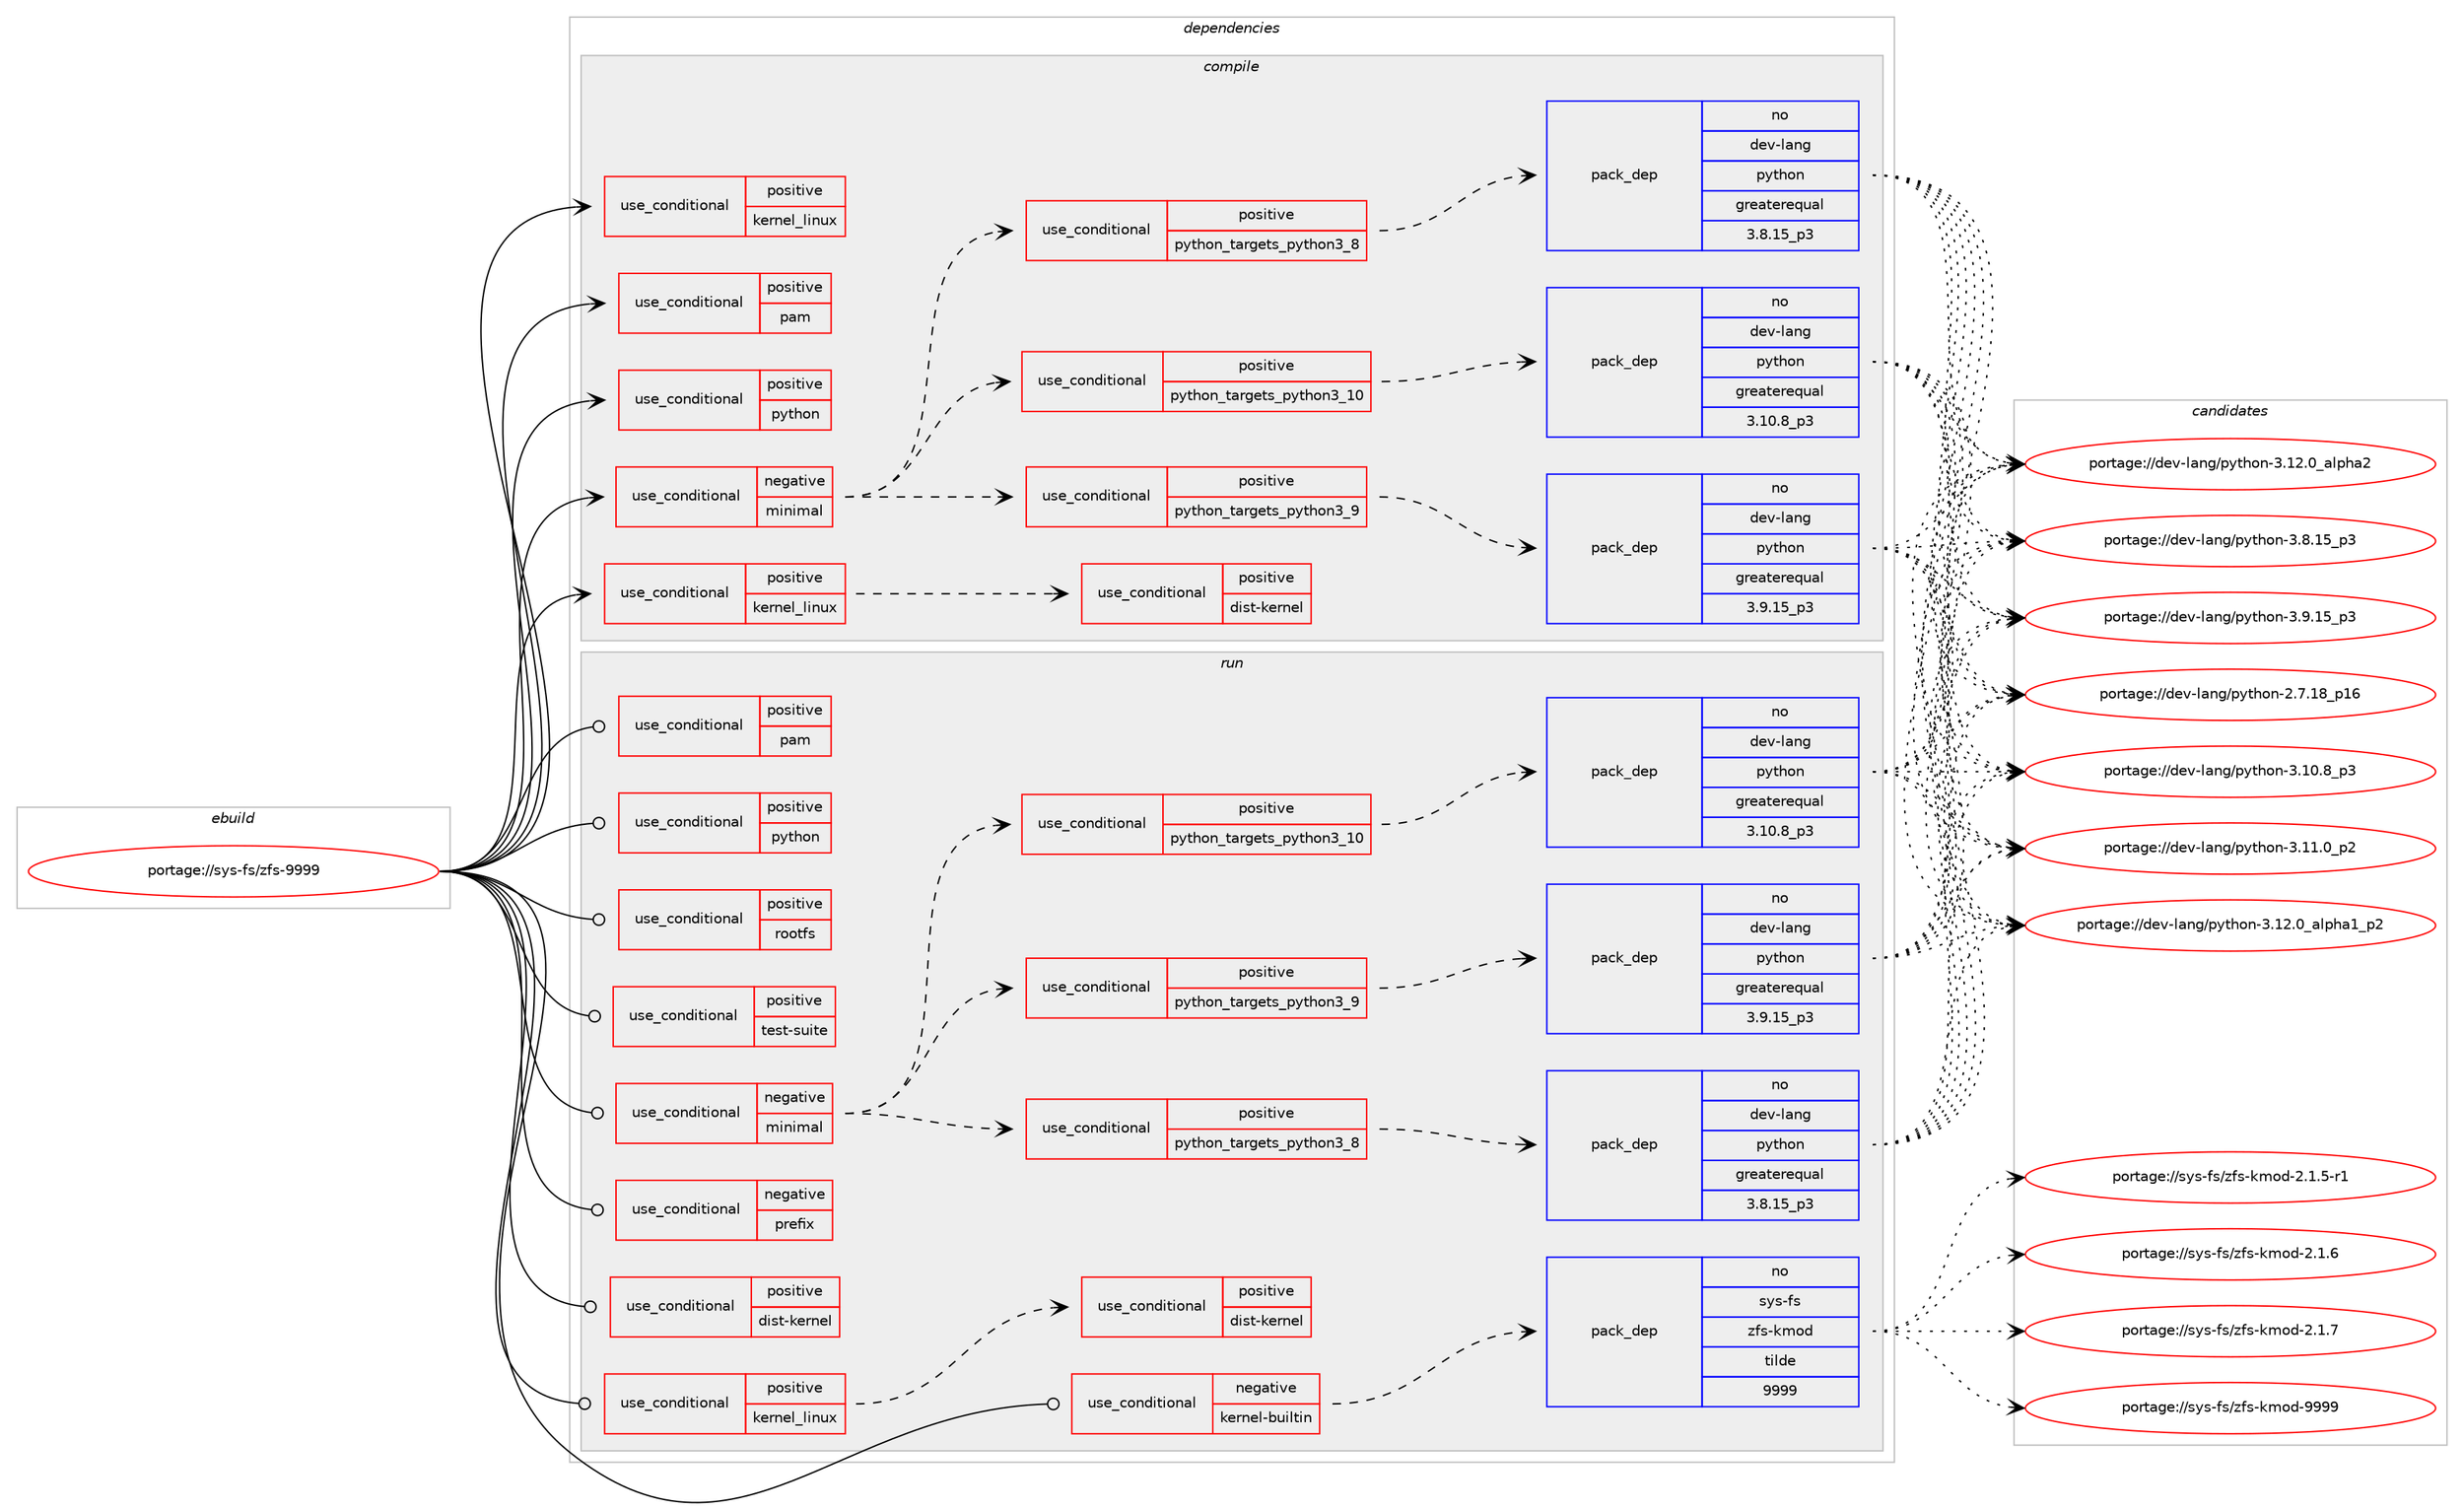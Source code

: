 digraph prolog {

# *************
# Graph options
# *************

newrank=true;
concentrate=true;
compound=true;
graph [rankdir=LR,fontname=Helvetica,fontsize=10,ranksep=1.5];#, ranksep=2.5, nodesep=0.2];
edge  [arrowhead=vee];
node  [fontname=Helvetica,fontsize=10];

# **********
# The ebuild
# **********

subgraph cluster_leftcol {
color=gray;
rank=same;
label=<<i>ebuild</i>>;
id [label="portage://sys-fs/zfs-9999", color=red, width=4, href="../sys-fs/zfs-9999.svg"];
}

# ****************
# The dependencies
# ****************

subgraph cluster_midcol {
color=gray;
label=<<i>dependencies</i>>;
subgraph cluster_compile {
fillcolor="#eeeeee";
style=filled;
label=<<i>compile</i>>;
subgraph cond1176 {
dependency2680 [label=<<TABLE BORDER="0" CELLBORDER="1" CELLSPACING="0" CELLPADDING="4"><TR><TD ROWSPAN="3" CELLPADDING="10">use_conditional</TD></TR><TR><TD>negative</TD></TR><TR><TD>minimal</TD></TR></TABLE>>, shape=none, color=red];
subgraph cond1177 {
dependency2681 [label=<<TABLE BORDER="0" CELLBORDER="1" CELLSPACING="0" CELLPADDING="4"><TR><TD ROWSPAN="3" CELLPADDING="10">use_conditional</TD></TR><TR><TD>positive</TD></TR><TR><TD>python_targets_python3_8</TD></TR></TABLE>>, shape=none, color=red];
subgraph pack1485 {
dependency2682 [label=<<TABLE BORDER="0" CELLBORDER="1" CELLSPACING="0" CELLPADDING="4" WIDTH="220"><TR><TD ROWSPAN="6" CELLPADDING="30">pack_dep</TD></TR><TR><TD WIDTH="110">no</TD></TR><TR><TD>dev-lang</TD></TR><TR><TD>python</TD></TR><TR><TD>greaterequal</TD></TR><TR><TD>3.8.15_p3</TD></TR></TABLE>>, shape=none, color=blue];
}
dependency2681:e -> dependency2682:w [weight=20,style="dashed",arrowhead="vee"];
}
dependency2680:e -> dependency2681:w [weight=20,style="dashed",arrowhead="vee"];
subgraph cond1178 {
dependency2683 [label=<<TABLE BORDER="0" CELLBORDER="1" CELLSPACING="0" CELLPADDING="4"><TR><TD ROWSPAN="3" CELLPADDING="10">use_conditional</TD></TR><TR><TD>positive</TD></TR><TR><TD>python_targets_python3_9</TD></TR></TABLE>>, shape=none, color=red];
subgraph pack1486 {
dependency2684 [label=<<TABLE BORDER="0" CELLBORDER="1" CELLSPACING="0" CELLPADDING="4" WIDTH="220"><TR><TD ROWSPAN="6" CELLPADDING="30">pack_dep</TD></TR><TR><TD WIDTH="110">no</TD></TR><TR><TD>dev-lang</TD></TR><TR><TD>python</TD></TR><TR><TD>greaterequal</TD></TR><TR><TD>3.9.15_p3</TD></TR></TABLE>>, shape=none, color=blue];
}
dependency2683:e -> dependency2684:w [weight=20,style="dashed",arrowhead="vee"];
}
dependency2680:e -> dependency2683:w [weight=20,style="dashed",arrowhead="vee"];
subgraph cond1179 {
dependency2685 [label=<<TABLE BORDER="0" CELLBORDER="1" CELLSPACING="0" CELLPADDING="4"><TR><TD ROWSPAN="3" CELLPADDING="10">use_conditional</TD></TR><TR><TD>positive</TD></TR><TR><TD>python_targets_python3_10</TD></TR></TABLE>>, shape=none, color=red];
subgraph pack1487 {
dependency2686 [label=<<TABLE BORDER="0" CELLBORDER="1" CELLSPACING="0" CELLPADDING="4" WIDTH="220"><TR><TD ROWSPAN="6" CELLPADDING="30">pack_dep</TD></TR><TR><TD WIDTH="110">no</TD></TR><TR><TD>dev-lang</TD></TR><TR><TD>python</TD></TR><TR><TD>greaterequal</TD></TR><TR><TD>3.10.8_p3</TD></TR></TABLE>>, shape=none, color=blue];
}
dependency2685:e -> dependency2686:w [weight=20,style="dashed",arrowhead="vee"];
}
dependency2680:e -> dependency2685:w [weight=20,style="dashed",arrowhead="vee"];
}
id:e -> dependency2680:w [weight=20,style="solid",arrowhead="vee"];
subgraph cond1180 {
dependency2687 [label=<<TABLE BORDER="0" CELLBORDER="1" CELLSPACING="0" CELLPADDING="4"><TR><TD ROWSPAN="3" CELLPADDING="10">use_conditional</TD></TR><TR><TD>positive</TD></TR><TR><TD>kernel_linux</TD></TR></TABLE>>, shape=none, color=red];
# *** BEGIN UNKNOWN DEPENDENCY TYPE (TODO) ***
# dependency2687 -> package_dependency(portage://sys-fs/zfs-9999,install,no,sys-apps,kmod,none,[,,],[],[use(enable(tools),none)])
# *** END UNKNOWN DEPENDENCY TYPE (TODO) ***

subgraph cond1181 {
dependency2688 [label=<<TABLE BORDER="0" CELLBORDER="1" CELLSPACING="0" CELLPADDING="4"><TR><TD ROWSPAN="3" CELLPADDING="10">use_conditional</TD></TR><TR><TD>positive</TD></TR><TR><TD>dist-kernel</TD></TR></TABLE>>, shape=none, color=red];
# *** BEGIN UNKNOWN DEPENDENCY TYPE (TODO) ***
# dependency2688 -> package_dependency(portage://sys-fs/zfs-9999,install,no,virtual,dist-kernel,none,[,,],any_same_slot,[])
# *** END UNKNOWN DEPENDENCY TYPE (TODO) ***

}
dependency2687:e -> dependency2688:w [weight=20,style="dashed",arrowhead="vee"];
}
id:e -> dependency2687:w [weight=20,style="solid",arrowhead="vee"];
subgraph cond1182 {
dependency2689 [label=<<TABLE BORDER="0" CELLBORDER="1" CELLSPACING="0" CELLPADDING="4"><TR><TD ROWSPAN="3" CELLPADDING="10">use_conditional</TD></TR><TR><TD>positive</TD></TR><TR><TD>kernel_linux</TD></TR></TABLE>>, shape=none, color=red];
# *** BEGIN UNKNOWN DEPENDENCY TYPE (TODO) ***
# dependency2689 -> package_dependency(portage://sys-fs/zfs-9999,install,no,virtual,linux-sources,none,[,,],[],[])
# *** END UNKNOWN DEPENDENCY TYPE (TODO) ***

# *** BEGIN UNKNOWN DEPENDENCY TYPE (TODO) ***
# dependency2689 -> package_dependency(portage://sys-fs/zfs-9999,install,no,virtual,libelf,none,[,,],[],[])
# *** END UNKNOWN DEPENDENCY TYPE (TODO) ***

}
id:e -> dependency2689:w [weight=20,style="solid",arrowhead="vee"];
subgraph cond1183 {
dependency2690 [label=<<TABLE BORDER="0" CELLBORDER="1" CELLSPACING="0" CELLPADDING="4"><TR><TD ROWSPAN="3" CELLPADDING="10">use_conditional</TD></TR><TR><TD>positive</TD></TR><TR><TD>pam</TD></TR></TABLE>>, shape=none, color=red];
# *** BEGIN UNKNOWN DEPENDENCY TYPE (TODO) ***
# dependency2690 -> package_dependency(portage://sys-fs/zfs-9999,install,no,sys-libs,pam,none,[,,],[],[])
# *** END UNKNOWN DEPENDENCY TYPE (TODO) ***

}
id:e -> dependency2690:w [weight=20,style="solid",arrowhead="vee"];
subgraph cond1184 {
dependency2691 [label=<<TABLE BORDER="0" CELLBORDER="1" CELLSPACING="0" CELLPADDING="4"><TR><TD ROWSPAN="3" CELLPADDING="10">use_conditional</TD></TR><TR><TD>positive</TD></TR><TR><TD>python</TD></TR></TABLE>>, shape=none, color=red];
# *** BEGIN UNKNOWN DEPENDENCY TYPE (TODO) ***
# dependency2691 -> package_dependency(portage://sys-fs/zfs-9999,install,no,virtual,python-cffi,none,[,,],[],[use(optenable(python_targets_python3_8),negative),use(optenable(python_targets_python3_9),negative),use(optenable(python_targets_python3_10),negative)])
# *** END UNKNOWN DEPENDENCY TYPE (TODO) ***

}
id:e -> dependency2691:w [weight=20,style="solid",arrowhead="vee"];
# *** BEGIN UNKNOWN DEPENDENCY TYPE (TODO) ***
# id -> package_dependency(portage://sys-fs/zfs-9999,install,no,dev-libs,openssl,none,[,,],[slot(0),equal],[])
# *** END UNKNOWN DEPENDENCY TYPE (TODO) ***

# *** BEGIN UNKNOWN DEPENDENCY TYPE (TODO) ***
# id -> package_dependency(portage://sys-fs/zfs-9999,install,no,net-libs,libtirpc,none,[,,],any_same_slot,[])
# *** END UNKNOWN DEPENDENCY TYPE (TODO) ***

# *** BEGIN UNKNOWN DEPENDENCY TYPE (TODO) ***
# id -> package_dependency(portage://sys-fs/zfs-9999,install,no,sys-apps,sed,none,[,,],[],[])
# *** END UNKNOWN DEPENDENCY TYPE (TODO) ***

# *** BEGIN UNKNOWN DEPENDENCY TYPE (TODO) ***
# id -> package_dependency(portage://sys-fs/zfs-9999,install,no,sys-apps,util-linux,none,[,,],[],[])
# *** END UNKNOWN DEPENDENCY TYPE (TODO) ***

# *** BEGIN UNKNOWN DEPENDENCY TYPE (TODO) ***
# id -> package_dependency(portage://sys-fs/zfs-9999,install,no,sys-libs,zlib,none,[,,],[],[])
# *** END UNKNOWN DEPENDENCY TYPE (TODO) ***

# *** BEGIN UNKNOWN DEPENDENCY TYPE (TODO) ***
# id -> package_dependency(portage://sys-fs/zfs-9999,install,no,virtual,libudev,none,[,,],any_same_slot,[])
# *** END UNKNOWN DEPENDENCY TYPE (TODO) ***

}
subgraph cluster_compileandrun {
fillcolor="#eeeeee";
style=filled;
label=<<i>compile and run</i>>;
}
subgraph cluster_run {
fillcolor="#eeeeee";
style=filled;
label=<<i>run</i>>;
subgraph cond1185 {
dependency2692 [label=<<TABLE BORDER="0" CELLBORDER="1" CELLSPACING="0" CELLPADDING="4"><TR><TD ROWSPAN="3" CELLPADDING="10">use_conditional</TD></TR><TR><TD>negative</TD></TR><TR><TD>kernel-builtin</TD></TR></TABLE>>, shape=none, color=red];
subgraph pack1488 {
dependency2693 [label=<<TABLE BORDER="0" CELLBORDER="1" CELLSPACING="0" CELLPADDING="4" WIDTH="220"><TR><TD ROWSPAN="6" CELLPADDING="30">pack_dep</TD></TR><TR><TD WIDTH="110">no</TD></TR><TR><TD>sys-fs</TD></TR><TR><TD>zfs-kmod</TD></TR><TR><TD>tilde</TD></TR><TR><TD>9999</TD></TR></TABLE>>, shape=none, color=blue];
}
dependency2692:e -> dependency2693:w [weight=20,style="dashed",arrowhead="vee"];
}
id:e -> dependency2692:w [weight=20,style="solid",arrowhead="odot"];
subgraph cond1186 {
dependency2694 [label=<<TABLE BORDER="0" CELLBORDER="1" CELLSPACING="0" CELLPADDING="4"><TR><TD ROWSPAN="3" CELLPADDING="10">use_conditional</TD></TR><TR><TD>negative</TD></TR><TR><TD>minimal</TD></TR></TABLE>>, shape=none, color=red];
subgraph cond1187 {
dependency2695 [label=<<TABLE BORDER="0" CELLBORDER="1" CELLSPACING="0" CELLPADDING="4"><TR><TD ROWSPAN="3" CELLPADDING="10">use_conditional</TD></TR><TR><TD>positive</TD></TR><TR><TD>python_targets_python3_8</TD></TR></TABLE>>, shape=none, color=red];
subgraph pack1489 {
dependency2696 [label=<<TABLE BORDER="0" CELLBORDER="1" CELLSPACING="0" CELLPADDING="4" WIDTH="220"><TR><TD ROWSPAN="6" CELLPADDING="30">pack_dep</TD></TR><TR><TD WIDTH="110">no</TD></TR><TR><TD>dev-lang</TD></TR><TR><TD>python</TD></TR><TR><TD>greaterequal</TD></TR><TR><TD>3.8.15_p3</TD></TR></TABLE>>, shape=none, color=blue];
}
dependency2695:e -> dependency2696:w [weight=20,style="dashed",arrowhead="vee"];
}
dependency2694:e -> dependency2695:w [weight=20,style="dashed",arrowhead="vee"];
subgraph cond1188 {
dependency2697 [label=<<TABLE BORDER="0" CELLBORDER="1" CELLSPACING="0" CELLPADDING="4"><TR><TD ROWSPAN="3" CELLPADDING="10">use_conditional</TD></TR><TR><TD>positive</TD></TR><TR><TD>python_targets_python3_9</TD></TR></TABLE>>, shape=none, color=red];
subgraph pack1490 {
dependency2698 [label=<<TABLE BORDER="0" CELLBORDER="1" CELLSPACING="0" CELLPADDING="4" WIDTH="220"><TR><TD ROWSPAN="6" CELLPADDING="30">pack_dep</TD></TR><TR><TD WIDTH="110">no</TD></TR><TR><TD>dev-lang</TD></TR><TR><TD>python</TD></TR><TR><TD>greaterequal</TD></TR><TR><TD>3.9.15_p3</TD></TR></TABLE>>, shape=none, color=blue];
}
dependency2697:e -> dependency2698:w [weight=20,style="dashed",arrowhead="vee"];
}
dependency2694:e -> dependency2697:w [weight=20,style="dashed",arrowhead="vee"];
subgraph cond1189 {
dependency2699 [label=<<TABLE BORDER="0" CELLBORDER="1" CELLSPACING="0" CELLPADDING="4"><TR><TD ROWSPAN="3" CELLPADDING="10">use_conditional</TD></TR><TR><TD>positive</TD></TR><TR><TD>python_targets_python3_10</TD></TR></TABLE>>, shape=none, color=red];
subgraph pack1491 {
dependency2700 [label=<<TABLE BORDER="0" CELLBORDER="1" CELLSPACING="0" CELLPADDING="4" WIDTH="220"><TR><TD ROWSPAN="6" CELLPADDING="30">pack_dep</TD></TR><TR><TD WIDTH="110">no</TD></TR><TR><TD>dev-lang</TD></TR><TR><TD>python</TD></TR><TR><TD>greaterequal</TD></TR><TR><TD>3.10.8_p3</TD></TR></TABLE>>, shape=none, color=blue];
}
dependency2699:e -> dependency2700:w [weight=20,style="dashed",arrowhead="vee"];
}
dependency2694:e -> dependency2699:w [weight=20,style="dashed",arrowhead="vee"];
}
id:e -> dependency2694:w [weight=20,style="solid",arrowhead="odot"];
subgraph cond1190 {
dependency2701 [label=<<TABLE BORDER="0" CELLBORDER="1" CELLSPACING="0" CELLPADDING="4"><TR><TD ROWSPAN="3" CELLPADDING="10">use_conditional</TD></TR><TR><TD>negative</TD></TR><TR><TD>prefix</TD></TR></TABLE>>, shape=none, color=red];
# *** BEGIN UNKNOWN DEPENDENCY TYPE (TODO) ***
# dependency2701 -> package_dependency(portage://sys-fs/zfs-9999,run,no,virtual,udev,none,[,,],[],[])
# *** END UNKNOWN DEPENDENCY TYPE (TODO) ***

}
id:e -> dependency2701:w [weight=20,style="solid",arrowhead="odot"];
subgraph cond1191 {
dependency2702 [label=<<TABLE BORDER="0" CELLBORDER="1" CELLSPACING="0" CELLPADDING="4"><TR><TD ROWSPAN="3" CELLPADDING="10">use_conditional</TD></TR><TR><TD>positive</TD></TR><TR><TD>dist-kernel</TD></TR></TABLE>>, shape=none, color=red];
# *** BEGIN UNKNOWN DEPENDENCY TYPE (TODO) ***
# dependency2702 -> package_dependency(portage://sys-fs/zfs-9999,run,no,virtual,dist-kernel,none,[,,],any_same_slot,[])
# *** END UNKNOWN DEPENDENCY TYPE (TODO) ***

}
id:e -> dependency2702:w [weight=20,style="solid",arrowhead="odot"];
subgraph cond1192 {
dependency2703 [label=<<TABLE BORDER="0" CELLBORDER="1" CELLSPACING="0" CELLPADDING="4"><TR><TD ROWSPAN="3" CELLPADDING="10">use_conditional</TD></TR><TR><TD>positive</TD></TR><TR><TD>kernel_linux</TD></TR></TABLE>>, shape=none, color=red];
# *** BEGIN UNKNOWN DEPENDENCY TYPE (TODO) ***
# dependency2703 -> package_dependency(portage://sys-fs/zfs-9999,run,no,sys-apps,kmod,none,[,,],[],[use(enable(tools),none)])
# *** END UNKNOWN DEPENDENCY TYPE (TODO) ***

subgraph cond1193 {
dependency2704 [label=<<TABLE BORDER="0" CELLBORDER="1" CELLSPACING="0" CELLPADDING="4"><TR><TD ROWSPAN="3" CELLPADDING="10">use_conditional</TD></TR><TR><TD>positive</TD></TR><TR><TD>dist-kernel</TD></TR></TABLE>>, shape=none, color=red];
# *** BEGIN UNKNOWN DEPENDENCY TYPE (TODO) ***
# dependency2704 -> package_dependency(portage://sys-fs/zfs-9999,run,no,virtual,dist-kernel,none,[,,],any_same_slot,[])
# *** END UNKNOWN DEPENDENCY TYPE (TODO) ***

}
dependency2703:e -> dependency2704:w [weight=20,style="dashed",arrowhead="vee"];
}
id:e -> dependency2703:w [weight=20,style="solid",arrowhead="odot"];
subgraph cond1194 {
dependency2705 [label=<<TABLE BORDER="0" CELLBORDER="1" CELLSPACING="0" CELLPADDING="4"><TR><TD ROWSPAN="3" CELLPADDING="10">use_conditional</TD></TR><TR><TD>positive</TD></TR><TR><TD>pam</TD></TR></TABLE>>, shape=none, color=red];
# *** BEGIN UNKNOWN DEPENDENCY TYPE (TODO) ***
# dependency2705 -> package_dependency(portage://sys-fs/zfs-9999,run,no,sys-libs,pam,none,[,,],[],[])
# *** END UNKNOWN DEPENDENCY TYPE (TODO) ***

}
id:e -> dependency2705:w [weight=20,style="solid",arrowhead="odot"];
subgraph cond1195 {
dependency2706 [label=<<TABLE BORDER="0" CELLBORDER="1" CELLSPACING="0" CELLPADDING="4"><TR><TD ROWSPAN="3" CELLPADDING="10">use_conditional</TD></TR><TR><TD>positive</TD></TR><TR><TD>python</TD></TR></TABLE>>, shape=none, color=red];
# *** BEGIN UNKNOWN DEPENDENCY TYPE (TODO) ***
# dependency2706 -> package_dependency(portage://sys-fs/zfs-9999,run,no,virtual,python-cffi,none,[,,],[],[use(optenable(python_targets_python3_8),negative),use(optenable(python_targets_python3_9),negative),use(optenable(python_targets_python3_10),negative)])
# *** END UNKNOWN DEPENDENCY TYPE (TODO) ***

}
id:e -> dependency2706:w [weight=20,style="solid",arrowhead="odot"];
subgraph cond1196 {
dependency2707 [label=<<TABLE BORDER="0" CELLBORDER="1" CELLSPACING="0" CELLPADDING="4"><TR><TD ROWSPAN="3" CELLPADDING="10">use_conditional</TD></TR><TR><TD>positive</TD></TR><TR><TD>rootfs</TD></TR></TABLE>>, shape=none, color=red];
# *** BEGIN UNKNOWN DEPENDENCY TYPE (TODO) ***
# dependency2707 -> package_dependency(portage://sys-fs/zfs-9999,run,no,app-arch,cpio,none,[,,],[],[])
# *** END UNKNOWN DEPENDENCY TYPE (TODO) ***

# *** BEGIN UNKNOWN DEPENDENCY TYPE (TODO) ***
# dependency2707 -> package_dependency(portage://sys-fs/zfs-9999,run,no,app-misc,pax-utils,none,[,,],[],[])
# *** END UNKNOWN DEPENDENCY TYPE (TODO) ***

}
id:e -> dependency2707:w [weight=20,style="solid",arrowhead="odot"];
subgraph cond1197 {
dependency2708 [label=<<TABLE BORDER="0" CELLBORDER="1" CELLSPACING="0" CELLPADDING="4"><TR><TD ROWSPAN="3" CELLPADDING="10">use_conditional</TD></TR><TR><TD>positive</TD></TR><TR><TD>test-suite</TD></TR></TABLE>>, shape=none, color=red];
# *** BEGIN UNKNOWN DEPENDENCY TYPE (TODO) ***
# dependency2708 -> package_dependency(portage://sys-fs/zfs-9999,run,no,app-shells,ksh,none,[,,],[],[])
# *** END UNKNOWN DEPENDENCY TYPE (TODO) ***

# *** BEGIN UNKNOWN DEPENDENCY TYPE (TODO) ***
# dependency2708 -> package_dependency(portage://sys-fs/zfs-9999,run,no,sys-apps,kmod,none,[,,],[],[use(enable(tools),none)])
# *** END UNKNOWN DEPENDENCY TYPE (TODO) ***

# *** BEGIN UNKNOWN DEPENDENCY TYPE (TODO) ***
# dependency2708 -> package_dependency(portage://sys-fs/zfs-9999,run,no,sys-apps,util-linux,none,[,,],[],[])
# *** END UNKNOWN DEPENDENCY TYPE (TODO) ***

# *** BEGIN UNKNOWN DEPENDENCY TYPE (TODO) ***
# dependency2708 -> package_dependency(portage://sys-fs/zfs-9999,run,no,sys-devel,bc,none,[,,],[],[])
# *** END UNKNOWN DEPENDENCY TYPE (TODO) ***

# *** BEGIN UNKNOWN DEPENDENCY TYPE (TODO) ***
# dependency2708 -> package_dependency(portage://sys-fs/zfs-9999,run,no,sys-block,parted,none,[,,],[],[])
# *** END UNKNOWN DEPENDENCY TYPE (TODO) ***

# *** BEGIN UNKNOWN DEPENDENCY TYPE (TODO) ***
# dependency2708 -> package_dependency(portage://sys-fs/zfs-9999,run,no,sys-fs,lsscsi,none,[,,],[],[])
# *** END UNKNOWN DEPENDENCY TYPE (TODO) ***

# *** BEGIN UNKNOWN DEPENDENCY TYPE (TODO) ***
# dependency2708 -> package_dependency(portage://sys-fs/zfs-9999,run,no,sys-fs,mdadm,none,[,,],[],[])
# *** END UNKNOWN DEPENDENCY TYPE (TODO) ***

# *** BEGIN UNKNOWN DEPENDENCY TYPE (TODO) ***
# dependency2708 -> package_dependency(portage://sys-fs/zfs-9999,run,no,sys-process,procps,none,[,,],[],[])
# *** END UNKNOWN DEPENDENCY TYPE (TODO) ***

}
id:e -> dependency2708:w [weight=20,style="solid",arrowhead="odot"];
# *** BEGIN UNKNOWN DEPENDENCY TYPE (TODO) ***
# id -> package_dependency(portage://sys-fs/zfs-9999,run,no,app-alternatives,awk,none,[,,],[],[])
# *** END UNKNOWN DEPENDENCY TYPE (TODO) ***

# *** BEGIN UNKNOWN DEPENDENCY TYPE (TODO) ***
# id -> package_dependency(portage://sys-fs/zfs-9999,run,no,dev-libs,openssl,none,[,,],[slot(0),equal],[])
# *** END UNKNOWN DEPENDENCY TYPE (TODO) ***

# *** BEGIN UNKNOWN DEPENDENCY TYPE (TODO) ***
# id -> package_dependency(portage://sys-fs/zfs-9999,run,no,net-libs,libtirpc,none,[,,],any_same_slot,[])
# *** END UNKNOWN DEPENDENCY TYPE (TODO) ***

# *** BEGIN UNKNOWN DEPENDENCY TYPE (TODO) ***
# id -> package_dependency(portage://sys-fs/zfs-9999,run,no,sys-apps,util-linux,none,[,,],[],[])
# *** END UNKNOWN DEPENDENCY TYPE (TODO) ***

# *** BEGIN UNKNOWN DEPENDENCY TYPE (TODO) ***
# id -> package_dependency(portage://sys-fs/zfs-9999,run,no,sys-fs,udev-init-scripts,none,[,,],[],[])
# *** END UNKNOWN DEPENDENCY TYPE (TODO) ***

# *** BEGIN UNKNOWN DEPENDENCY TYPE (TODO) ***
# id -> package_dependency(portage://sys-fs/zfs-9999,run,no,sys-libs,zlib,none,[,,],[],[])
# *** END UNKNOWN DEPENDENCY TYPE (TODO) ***

# *** BEGIN UNKNOWN DEPENDENCY TYPE (TODO) ***
# id -> package_dependency(portage://sys-fs/zfs-9999,run,no,virtual,libudev,none,[,,],any_same_slot,[])
# *** END UNKNOWN DEPENDENCY TYPE (TODO) ***

}
}

# **************
# The candidates
# **************

subgraph cluster_choices {
rank=same;
color=gray;
label=<<i>candidates</i>>;

subgraph choice1485 {
color=black;
nodesep=1;
choice10010111845108971101034711212111610411111045504655464956951124954 [label="portage://dev-lang/python-2.7.18_p16", color=red, width=4,href="../dev-lang/python-2.7.18_p16.svg"];
choice100101118451089711010347112121116104111110455146494846569511251 [label="portage://dev-lang/python-3.10.8_p3", color=red, width=4,href="../dev-lang/python-3.10.8_p3.svg"];
choice100101118451089711010347112121116104111110455146494946489511250 [label="portage://dev-lang/python-3.11.0_p2", color=red, width=4,href="../dev-lang/python-3.11.0_p2.svg"];
choice10010111845108971101034711212111610411111045514649504648959710811210497499511250 [label="portage://dev-lang/python-3.12.0_alpha1_p2", color=red, width=4,href="../dev-lang/python-3.12.0_alpha1_p2.svg"];
choice1001011184510897110103471121211161041111104551464950464895971081121049750 [label="portage://dev-lang/python-3.12.0_alpha2", color=red, width=4,href="../dev-lang/python-3.12.0_alpha2.svg"];
choice100101118451089711010347112121116104111110455146564649539511251 [label="portage://dev-lang/python-3.8.15_p3", color=red, width=4,href="../dev-lang/python-3.8.15_p3.svg"];
choice100101118451089711010347112121116104111110455146574649539511251 [label="portage://dev-lang/python-3.9.15_p3", color=red, width=4,href="../dev-lang/python-3.9.15_p3.svg"];
dependency2682:e -> choice10010111845108971101034711212111610411111045504655464956951124954:w [style=dotted,weight="100"];
dependency2682:e -> choice100101118451089711010347112121116104111110455146494846569511251:w [style=dotted,weight="100"];
dependency2682:e -> choice100101118451089711010347112121116104111110455146494946489511250:w [style=dotted,weight="100"];
dependency2682:e -> choice10010111845108971101034711212111610411111045514649504648959710811210497499511250:w [style=dotted,weight="100"];
dependency2682:e -> choice1001011184510897110103471121211161041111104551464950464895971081121049750:w [style=dotted,weight="100"];
dependency2682:e -> choice100101118451089711010347112121116104111110455146564649539511251:w [style=dotted,weight="100"];
dependency2682:e -> choice100101118451089711010347112121116104111110455146574649539511251:w [style=dotted,weight="100"];
}
subgraph choice1486 {
color=black;
nodesep=1;
choice10010111845108971101034711212111610411111045504655464956951124954 [label="portage://dev-lang/python-2.7.18_p16", color=red, width=4,href="../dev-lang/python-2.7.18_p16.svg"];
choice100101118451089711010347112121116104111110455146494846569511251 [label="portage://dev-lang/python-3.10.8_p3", color=red, width=4,href="../dev-lang/python-3.10.8_p3.svg"];
choice100101118451089711010347112121116104111110455146494946489511250 [label="portage://dev-lang/python-3.11.0_p2", color=red, width=4,href="../dev-lang/python-3.11.0_p2.svg"];
choice10010111845108971101034711212111610411111045514649504648959710811210497499511250 [label="portage://dev-lang/python-3.12.0_alpha1_p2", color=red, width=4,href="../dev-lang/python-3.12.0_alpha1_p2.svg"];
choice1001011184510897110103471121211161041111104551464950464895971081121049750 [label="portage://dev-lang/python-3.12.0_alpha2", color=red, width=4,href="../dev-lang/python-3.12.0_alpha2.svg"];
choice100101118451089711010347112121116104111110455146564649539511251 [label="portage://dev-lang/python-3.8.15_p3", color=red, width=4,href="../dev-lang/python-3.8.15_p3.svg"];
choice100101118451089711010347112121116104111110455146574649539511251 [label="portage://dev-lang/python-3.9.15_p3", color=red, width=4,href="../dev-lang/python-3.9.15_p3.svg"];
dependency2684:e -> choice10010111845108971101034711212111610411111045504655464956951124954:w [style=dotted,weight="100"];
dependency2684:e -> choice100101118451089711010347112121116104111110455146494846569511251:w [style=dotted,weight="100"];
dependency2684:e -> choice100101118451089711010347112121116104111110455146494946489511250:w [style=dotted,weight="100"];
dependency2684:e -> choice10010111845108971101034711212111610411111045514649504648959710811210497499511250:w [style=dotted,weight="100"];
dependency2684:e -> choice1001011184510897110103471121211161041111104551464950464895971081121049750:w [style=dotted,weight="100"];
dependency2684:e -> choice100101118451089711010347112121116104111110455146564649539511251:w [style=dotted,weight="100"];
dependency2684:e -> choice100101118451089711010347112121116104111110455146574649539511251:w [style=dotted,weight="100"];
}
subgraph choice1487 {
color=black;
nodesep=1;
choice10010111845108971101034711212111610411111045504655464956951124954 [label="portage://dev-lang/python-2.7.18_p16", color=red, width=4,href="../dev-lang/python-2.7.18_p16.svg"];
choice100101118451089711010347112121116104111110455146494846569511251 [label="portage://dev-lang/python-3.10.8_p3", color=red, width=4,href="../dev-lang/python-3.10.8_p3.svg"];
choice100101118451089711010347112121116104111110455146494946489511250 [label="portage://dev-lang/python-3.11.0_p2", color=red, width=4,href="../dev-lang/python-3.11.0_p2.svg"];
choice10010111845108971101034711212111610411111045514649504648959710811210497499511250 [label="portage://dev-lang/python-3.12.0_alpha1_p2", color=red, width=4,href="../dev-lang/python-3.12.0_alpha1_p2.svg"];
choice1001011184510897110103471121211161041111104551464950464895971081121049750 [label="portage://dev-lang/python-3.12.0_alpha2", color=red, width=4,href="../dev-lang/python-3.12.0_alpha2.svg"];
choice100101118451089711010347112121116104111110455146564649539511251 [label="portage://dev-lang/python-3.8.15_p3", color=red, width=4,href="../dev-lang/python-3.8.15_p3.svg"];
choice100101118451089711010347112121116104111110455146574649539511251 [label="portage://dev-lang/python-3.9.15_p3", color=red, width=4,href="../dev-lang/python-3.9.15_p3.svg"];
dependency2686:e -> choice10010111845108971101034711212111610411111045504655464956951124954:w [style=dotted,weight="100"];
dependency2686:e -> choice100101118451089711010347112121116104111110455146494846569511251:w [style=dotted,weight="100"];
dependency2686:e -> choice100101118451089711010347112121116104111110455146494946489511250:w [style=dotted,weight="100"];
dependency2686:e -> choice10010111845108971101034711212111610411111045514649504648959710811210497499511250:w [style=dotted,weight="100"];
dependency2686:e -> choice1001011184510897110103471121211161041111104551464950464895971081121049750:w [style=dotted,weight="100"];
dependency2686:e -> choice100101118451089711010347112121116104111110455146564649539511251:w [style=dotted,weight="100"];
dependency2686:e -> choice100101118451089711010347112121116104111110455146574649539511251:w [style=dotted,weight="100"];
}
subgraph choice1488 {
color=black;
nodesep=1;
choice1151211154510211547122102115451071091111004550464946534511449 [label="portage://sys-fs/zfs-kmod-2.1.5-r1", color=red, width=4,href="../sys-fs/zfs-kmod-2.1.5-r1.svg"];
choice115121115451021154712210211545107109111100455046494654 [label="portage://sys-fs/zfs-kmod-2.1.6", color=red, width=4,href="../sys-fs/zfs-kmod-2.1.6.svg"];
choice115121115451021154712210211545107109111100455046494655 [label="portage://sys-fs/zfs-kmod-2.1.7", color=red, width=4,href="../sys-fs/zfs-kmod-2.1.7.svg"];
choice1151211154510211547122102115451071091111004557575757 [label="portage://sys-fs/zfs-kmod-9999", color=red, width=4,href="../sys-fs/zfs-kmod-9999.svg"];
dependency2693:e -> choice1151211154510211547122102115451071091111004550464946534511449:w [style=dotted,weight="100"];
dependency2693:e -> choice115121115451021154712210211545107109111100455046494654:w [style=dotted,weight="100"];
dependency2693:e -> choice115121115451021154712210211545107109111100455046494655:w [style=dotted,weight="100"];
dependency2693:e -> choice1151211154510211547122102115451071091111004557575757:w [style=dotted,weight="100"];
}
subgraph choice1489 {
color=black;
nodesep=1;
choice10010111845108971101034711212111610411111045504655464956951124954 [label="portage://dev-lang/python-2.7.18_p16", color=red, width=4,href="../dev-lang/python-2.7.18_p16.svg"];
choice100101118451089711010347112121116104111110455146494846569511251 [label="portage://dev-lang/python-3.10.8_p3", color=red, width=4,href="../dev-lang/python-3.10.8_p3.svg"];
choice100101118451089711010347112121116104111110455146494946489511250 [label="portage://dev-lang/python-3.11.0_p2", color=red, width=4,href="../dev-lang/python-3.11.0_p2.svg"];
choice10010111845108971101034711212111610411111045514649504648959710811210497499511250 [label="portage://dev-lang/python-3.12.0_alpha1_p2", color=red, width=4,href="../dev-lang/python-3.12.0_alpha1_p2.svg"];
choice1001011184510897110103471121211161041111104551464950464895971081121049750 [label="portage://dev-lang/python-3.12.0_alpha2", color=red, width=4,href="../dev-lang/python-3.12.0_alpha2.svg"];
choice100101118451089711010347112121116104111110455146564649539511251 [label="portage://dev-lang/python-3.8.15_p3", color=red, width=4,href="../dev-lang/python-3.8.15_p3.svg"];
choice100101118451089711010347112121116104111110455146574649539511251 [label="portage://dev-lang/python-3.9.15_p3", color=red, width=4,href="../dev-lang/python-3.9.15_p3.svg"];
dependency2696:e -> choice10010111845108971101034711212111610411111045504655464956951124954:w [style=dotted,weight="100"];
dependency2696:e -> choice100101118451089711010347112121116104111110455146494846569511251:w [style=dotted,weight="100"];
dependency2696:e -> choice100101118451089711010347112121116104111110455146494946489511250:w [style=dotted,weight="100"];
dependency2696:e -> choice10010111845108971101034711212111610411111045514649504648959710811210497499511250:w [style=dotted,weight="100"];
dependency2696:e -> choice1001011184510897110103471121211161041111104551464950464895971081121049750:w [style=dotted,weight="100"];
dependency2696:e -> choice100101118451089711010347112121116104111110455146564649539511251:w [style=dotted,weight="100"];
dependency2696:e -> choice100101118451089711010347112121116104111110455146574649539511251:w [style=dotted,weight="100"];
}
subgraph choice1490 {
color=black;
nodesep=1;
choice10010111845108971101034711212111610411111045504655464956951124954 [label="portage://dev-lang/python-2.7.18_p16", color=red, width=4,href="../dev-lang/python-2.7.18_p16.svg"];
choice100101118451089711010347112121116104111110455146494846569511251 [label="portage://dev-lang/python-3.10.8_p3", color=red, width=4,href="../dev-lang/python-3.10.8_p3.svg"];
choice100101118451089711010347112121116104111110455146494946489511250 [label="portage://dev-lang/python-3.11.0_p2", color=red, width=4,href="../dev-lang/python-3.11.0_p2.svg"];
choice10010111845108971101034711212111610411111045514649504648959710811210497499511250 [label="portage://dev-lang/python-3.12.0_alpha1_p2", color=red, width=4,href="../dev-lang/python-3.12.0_alpha1_p2.svg"];
choice1001011184510897110103471121211161041111104551464950464895971081121049750 [label="portage://dev-lang/python-3.12.0_alpha2", color=red, width=4,href="../dev-lang/python-3.12.0_alpha2.svg"];
choice100101118451089711010347112121116104111110455146564649539511251 [label="portage://dev-lang/python-3.8.15_p3", color=red, width=4,href="../dev-lang/python-3.8.15_p3.svg"];
choice100101118451089711010347112121116104111110455146574649539511251 [label="portage://dev-lang/python-3.9.15_p3", color=red, width=4,href="../dev-lang/python-3.9.15_p3.svg"];
dependency2698:e -> choice10010111845108971101034711212111610411111045504655464956951124954:w [style=dotted,weight="100"];
dependency2698:e -> choice100101118451089711010347112121116104111110455146494846569511251:w [style=dotted,weight="100"];
dependency2698:e -> choice100101118451089711010347112121116104111110455146494946489511250:w [style=dotted,weight="100"];
dependency2698:e -> choice10010111845108971101034711212111610411111045514649504648959710811210497499511250:w [style=dotted,weight="100"];
dependency2698:e -> choice1001011184510897110103471121211161041111104551464950464895971081121049750:w [style=dotted,weight="100"];
dependency2698:e -> choice100101118451089711010347112121116104111110455146564649539511251:w [style=dotted,weight="100"];
dependency2698:e -> choice100101118451089711010347112121116104111110455146574649539511251:w [style=dotted,weight="100"];
}
subgraph choice1491 {
color=black;
nodesep=1;
choice10010111845108971101034711212111610411111045504655464956951124954 [label="portage://dev-lang/python-2.7.18_p16", color=red, width=4,href="../dev-lang/python-2.7.18_p16.svg"];
choice100101118451089711010347112121116104111110455146494846569511251 [label="portage://dev-lang/python-3.10.8_p3", color=red, width=4,href="../dev-lang/python-3.10.8_p3.svg"];
choice100101118451089711010347112121116104111110455146494946489511250 [label="portage://dev-lang/python-3.11.0_p2", color=red, width=4,href="../dev-lang/python-3.11.0_p2.svg"];
choice10010111845108971101034711212111610411111045514649504648959710811210497499511250 [label="portage://dev-lang/python-3.12.0_alpha1_p2", color=red, width=4,href="../dev-lang/python-3.12.0_alpha1_p2.svg"];
choice1001011184510897110103471121211161041111104551464950464895971081121049750 [label="portage://dev-lang/python-3.12.0_alpha2", color=red, width=4,href="../dev-lang/python-3.12.0_alpha2.svg"];
choice100101118451089711010347112121116104111110455146564649539511251 [label="portage://dev-lang/python-3.8.15_p3", color=red, width=4,href="../dev-lang/python-3.8.15_p3.svg"];
choice100101118451089711010347112121116104111110455146574649539511251 [label="portage://dev-lang/python-3.9.15_p3", color=red, width=4,href="../dev-lang/python-3.9.15_p3.svg"];
dependency2700:e -> choice10010111845108971101034711212111610411111045504655464956951124954:w [style=dotted,weight="100"];
dependency2700:e -> choice100101118451089711010347112121116104111110455146494846569511251:w [style=dotted,weight="100"];
dependency2700:e -> choice100101118451089711010347112121116104111110455146494946489511250:w [style=dotted,weight="100"];
dependency2700:e -> choice10010111845108971101034711212111610411111045514649504648959710811210497499511250:w [style=dotted,weight="100"];
dependency2700:e -> choice1001011184510897110103471121211161041111104551464950464895971081121049750:w [style=dotted,weight="100"];
dependency2700:e -> choice100101118451089711010347112121116104111110455146564649539511251:w [style=dotted,weight="100"];
dependency2700:e -> choice100101118451089711010347112121116104111110455146574649539511251:w [style=dotted,weight="100"];
}
}

}
